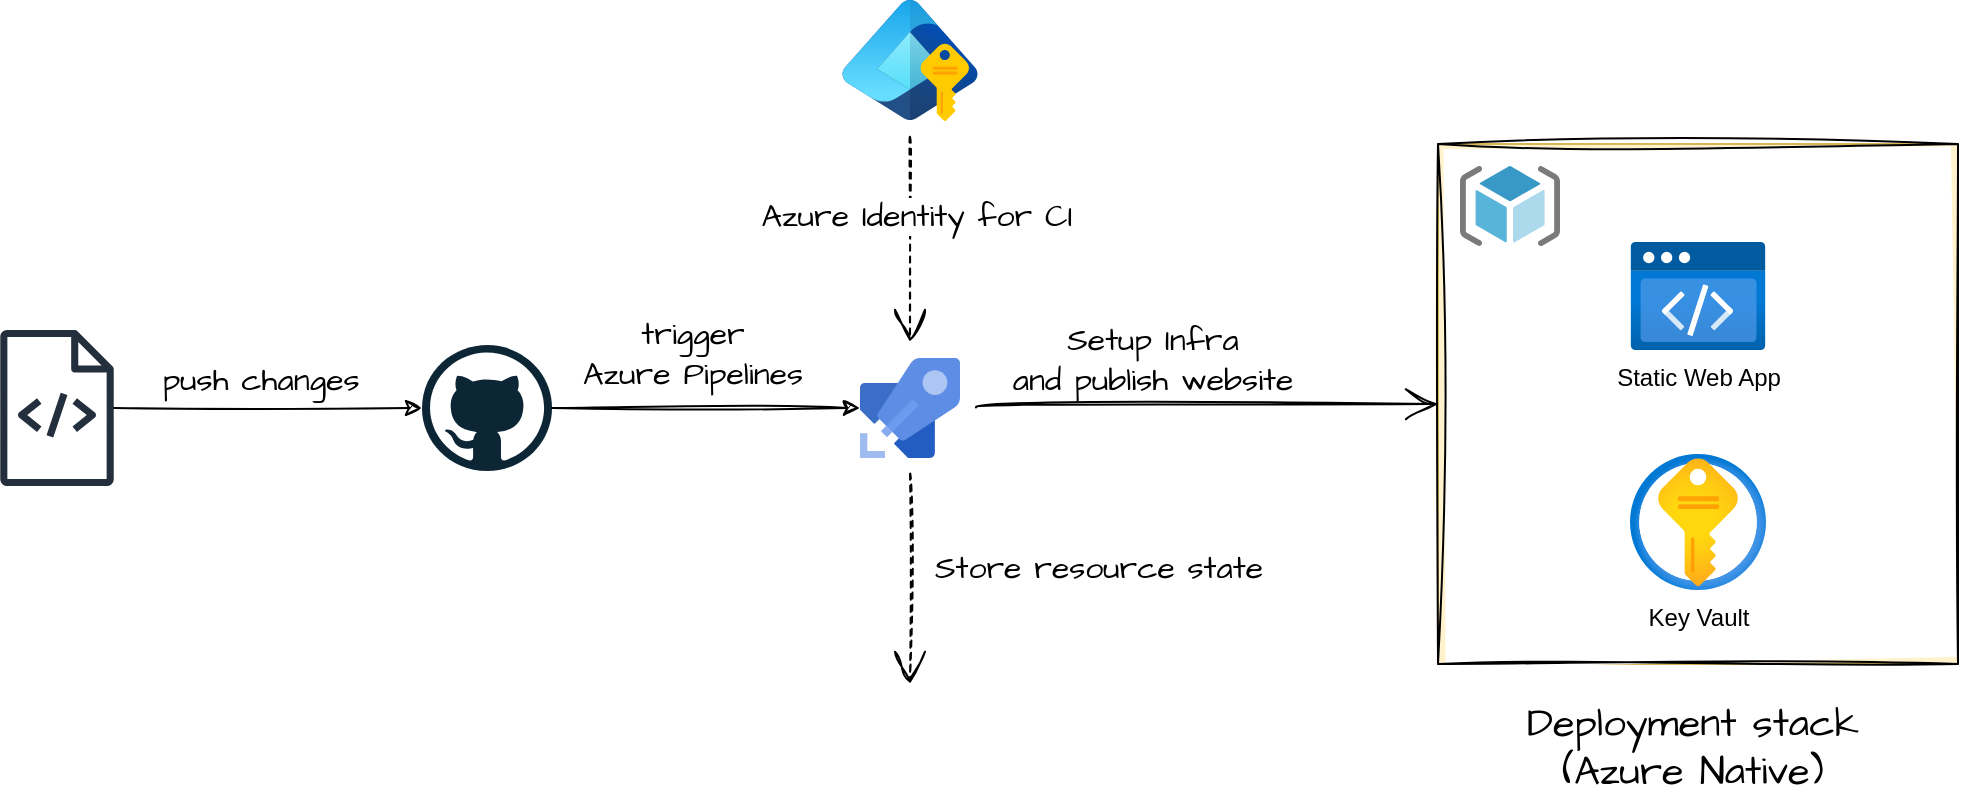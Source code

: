 <mxfile version="26.1.1">
  <diagram name="Page-1" id="BQQCYj6RR27ow1okEeid">
    <mxGraphModel dx="2286" dy="1095" grid="0" gridSize="10" guides="1" tooltips="1" connect="1" arrows="1" fold="1" page="0" pageScale="1" pageWidth="850" pageHeight="1100" math="0" shadow="0" adaptiveColors="auto">
      <root>
        <mxCell id="0" />
        <mxCell id="1" parent="0" />
        <mxCell id="LsDsEIxDd0EDCtjFqukM-2" style="edgeStyle=none;curved=1;rounded=0;sketch=1;hachureGap=4;jiggle=2;curveFitting=1;orthogonalLoop=1;jettySize=auto;html=1;fontFamily=Architects Daughter;fontSource=https%3A%2F%2Ffonts.googleapis.com%2Fcss%3Ffamily%3DArchitects%2BDaughter;fontSize=16;startSize=14;endArrow=open;endSize=14;sourcePerimeterSpacing=8;targetPerimeterSpacing=8;dashed=1;" edge="1" parent="1" source="uvcUBH-O4ucxrxiohWe9-2" target="LsDsEIxDd0EDCtjFqukM-1">
          <mxGeometry relative="1" as="geometry" />
        </mxCell>
        <mxCell id="LsDsEIxDd0EDCtjFqukM-13" value="Store resource state" style="edgeLabel;html=1;align=center;verticalAlign=middle;resizable=0;points=[];fontSize=16;sketch=1;hachureGap=4;jiggle=2;curveFitting=1;fontFamily=Architects Daughter;fontSource=https%3A%2F%2Ffonts.googleapis.com%2Fcss%3Ffamily%3DArchitects%2BDaughter;" vertex="1" connectable="0" parent="LsDsEIxDd0EDCtjFqukM-2">
          <mxGeometry x="-0.276" y="2" relative="1" as="geometry">
            <mxPoint x="92" y="9" as="offset" />
          </mxGeometry>
        </mxCell>
        <mxCell id="LsDsEIxDd0EDCtjFqukM-7" style="edgeStyle=none;curved=1;rounded=0;sketch=1;hachureGap=4;jiggle=2;curveFitting=1;orthogonalLoop=1;jettySize=auto;html=1;entryX=0;entryY=0.5;entryDx=0;entryDy=0;fontFamily=Architects Daughter;fontSource=https%3A%2F%2Ffonts.googleapis.com%2Fcss%3Ffamily%3DArchitects%2BDaughter;fontSize=16;startSize=14;endArrow=open;endSize=14;sourcePerimeterSpacing=8;targetPerimeterSpacing=8;" edge="1" parent="1" source="uvcUBH-O4ucxrxiohWe9-2" target="uvcUBH-O4ucxrxiohWe9-8">
          <mxGeometry relative="1" as="geometry" />
        </mxCell>
        <mxCell id="LsDsEIxDd0EDCtjFqukM-11" value="Setup Infra&lt;br&gt;and publish website" style="edgeLabel;html=1;align=center;verticalAlign=middle;resizable=0;points=[];fontSize=16;sketch=1;hachureGap=4;jiggle=2;curveFitting=1;fontFamily=Architects Daughter;fontSource=https%3A%2F%2Ffonts.googleapis.com%2Fcss%3Ffamily%3DArchitects%2BDaughter;" vertex="1" connectable="0" parent="LsDsEIxDd0EDCtjFqukM-7">
          <mxGeometry x="-0.213" y="1" relative="1" as="geometry">
            <mxPoint x="-3" y="-22" as="offset" />
          </mxGeometry>
        </mxCell>
        <mxCell id="uvcUBH-O4ucxrxiohWe9-2" value="" style="image;sketch=1;aspect=fixed;html=1;points=[];align=center;fontSize=12;image=img/lib/mscae/Azure_Pipelines.svg;curveFitting=1;jiggle=2;" parent="1" vertex="1">
          <mxGeometry x="400" y="210" width="50" height="50" as="geometry" />
        </mxCell>
        <mxCell id="uvcUBH-O4ucxrxiohWe9-4" value="" style="dashed=0;outlineConnect=0;html=1;align=center;labelPosition=center;verticalLabelPosition=bottom;verticalAlign=top;shape=mxgraph.weblogos.github;" parent="1" vertex="1">
          <mxGeometry x="181" y="203.5" width="65" height="63" as="geometry" />
        </mxCell>
        <mxCell id="uvcUBH-O4ucxrxiohWe9-6" value="" style="edgeStyle=orthogonalEdgeStyle;rounded=0;orthogonalLoop=1;jettySize=auto;html=1;sketch=1;curveFitting=1;jiggle=2;" parent="1" source="uvcUBH-O4ucxrxiohWe9-5" target="uvcUBH-O4ucxrxiohWe9-4" edge="1">
          <mxGeometry relative="1" as="geometry" />
        </mxCell>
        <mxCell id="LsDsEIxDd0EDCtjFqukM-4" value="push changes" style="edgeLabel;html=1;align=center;verticalAlign=middle;resizable=0;points=[];fontSize=16;sketch=1;hachureGap=4;jiggle=2;curveFitting=1;fontFamily=Architects Daughter;fontSource=https%3A%2F%2Ffonts.googleapis.com%2Fcss%3Ffamily%3DArchitects%2BDaughter;" vertex="1" connectable="0" parent="uvcUBH-O4ucxrxiohWe9-6">
          <mxGeometry x="-0.299" y="2" relative="1" as="geometry">
            <mxPoint x="19" y="-12" as="offset" />
          </mxGeometry>
        </mxCell>
        <mxCell id="uvcUBH-O4ucxrxiohWe9-5" value="" style="outlineConnect=0;fontColor=#232F3E;gradientColor=none;fillColor=#232F3D;strokeColor=none;dashed=0;verticalLabelPosition=bottom;verticalAlign=top;align=center;html=1;fontSize=12;fontStyle=0;aspect=fixed;pointerEvents=1;shape=mxgraph.aws4.source_code;shadow=0;" parent="1" vertex="1">
          <mxGeometry x="-30" y="196" width="57" height="78" as="geometry" />
        </mxCell>
        <mxCell id="uvcUBH-O4ucxrxiohWe9-7" style="edgeStyle=orthogonalEdgeStyle;rounded=0;orthogonalLoop=1;jettySize=auto;html=1;entryX=0;entryY=0.5;entryDx=0;entryDy=0;entryPerimeter=0;sketch=1;curveFitting=1;jiggle=2;" parent="1" source="uvcUBH-O4ucxrxiohWe9-4" target="uvcUBH-O4ucxrxiohWe9-2" edge="1">
          <mxGeometry relative="1" as="geometry" />
        </mxCell>
        <mxCell id="LsDsEIxDd0EDCtjFqukM-5" value="trigger&lt;br&gt;Azure Pipelines" style="edgeLabel;html=1;align=center;verticalAlign=middle;resizable=0;points=[];fontSize=16;sketch=1;hachureGap=4;jiggle=2;curveFitting=1;fontFamily=Architects Daughter;fontSource=https%3A%2F%2Ffonts.googleapis.com%2Fcss%3Ffamily%3DArchitects%2BDaughter;" vertex="1" connectable="0" parent="uvcUBH-O4ucxrxiohWe9-7">
          <mxGeometry x="-0.23" y="3" relative="1" as="geometry">
            <mxPoint x="10" y="-24" as="offset" />
          </mxGeometry>
        </mxCell>
        <mxCell id="LsDsEIxDd0EDCtjFqukM-1" value="" style="shape=image;verticalLabelPosition=bottom;labelBackgroundColor=default;verticalAlign=top;aspect=fixed;imageAspect=0;image=https://www.pulumi.com/logos/brand/logo-on-white.svg;" vertex="1" parent="1">
          <mxGeometry x="327.5" y="381" width="195" height="48.63" as="geometry" />
        </mxCell>
        <mxCell id="LsDsEIxDd0EDCtjFqukM-17" style="edgeStyle=none;curved=1;rounded=0;sketch=1;hachureGap=4;jiggle=2;curveFitting=1;orthogonalLoop=1;jettySize=auto;html=1;fontFamily=Architects Daughter;fontSource=https%3A%2F%2Ffonts.googleapis.com%2Fcss%3Ffamily%3DArchitects%2BDaughter;fontSize=16;startSize=14;endArrow=open;endSize=14;sourcePerimeterSpacing=8;targetPerimeterSpacing=8;dashed=1;" edge="1" parent="1" source="LsDsEIxDd0EDCtjFqukM-14" target="uvcUBH-O4ucxrxiohWe9-2">
          <mxGeometry relative="1" as="geometry" />
        </mxCell>
        <mxCell id="LsDsEIxDd0EDCtjFqukM-18" value="Azure Identity for CI" style="edgeLabel;html=1;align=center;verticalAlign=middle;resizable=0;points=[];fontSize=16;sketch=1;hachureGap=4;jiggle=2;curveFitting=1;fontFamily=Architects Daughter;fontSource=https%3A%2F%2Ffonts.googleapis.com%2Fcss%3Ffamily%3DArchitects%2BDaughter;" vertex="1" connectable="0" parent="LsDsEIxDd0EDCtjFqukM-17">
          <mxGeometry x="-0.229" y="3" relative="1" as="geometry">
            <mxPoint as="offset" />
          </mxGeometry>
        </mxCell>
        <mxCell id="LsDsEIxDd0EDCtjFqukM-14" value="" style="image;aspect=fixed;html=1;points=[];align=center;fontSize=12;image=img/lib/azure2/identity/Entra_Managed_Identities.svg;sketch=1;hachureGap=4;jiggle=2;curveFitting=1;fontFamily=Architects Daughter;fontSource=https%3A%2F%2Ffonts.googleapis.com%2Fcss%3Ffamily%3DArchitects%2BDaughter;" vertex="1" parent="1">
          <mxGeometry x="391" y="31" width="68" height="60.44" as="geometry" />
        </mxCell>
        <mxCell id="LsDsEIxDd0EDCtjFqukM-20" value="" style="group" vertex="1" connectable="0" parent="1">
          <mxGeometry x="689" y="103" width="260" height="331" as="geometry" />
        </mxCell>
        <mxCell id="LsDsEIxDd0EDCtjFqukM-6" value="" style="group;fillColor=#fff2cc;strokeColor=#d6b656;" vertex="1" connectable="0" parent="LsDsEIxDd0EDCtjFqukM-20">
          <mxGeometry width="260" height="260" as="geometry" />
        </mxCell>
        <mxCell id="uvcUBH-O4ucxrxiohWe9-8" value="" style="rounded=0;whiteSpace=wrap;html=1;sketch=1;curveFitting=1;jiggle=2;" parent="LsDsEIxDd0EDCtjFqukM-6" vertex="1">
          <mxGeometry width="260" height="260" as="geometry" />
        </mxCell>
        <mxCell id="uvcUBH-O4ucxrxiohWe9-1" value="Static Web App" style="image;aspect=fixed;html=1;points=[];align=center;fontSize=12;image=img/lib/azure2/preview/Static_Apps.svg;sketch=1;curveFitting=1;jiggle=2;" parent="LsDsEIxDd0EDCtjFqukM-6" vertex="1">
          <mxGeometry x="96" y="49" width="68" height="54" as="geometry" />
        </mxCell>
        <mxCell id="uvcUBH-O4ucxrxiohWe9-3" value="Key Vault" style="image;aspect=fixed;html=1;points=[];align=center;fontSize=12;image=img/lib/azure2/security/Key_Vaults.svg;sketch=1;curveFitting=1;jiggle=2;" parent="LsDsEIxDd0EDCtjFqukM-6" vertex="1">
          <mxGeometry x="96" y="155" width="68" height="68" as="geometry" />
        </mxCell>
        <mxCell id="LsDsEIxDd0EDCtjFqukM-21" value="" style="image;sketch=0;aspect=fixed;html=1;points=[];align=center;fontSize=12;image=img/lib/mscae/ResourceGroup.svg;hachureGap=4;jiggle=2;curveFitting=1;fontFamily=Architects Daughter;fontSource=https%3A%2F%2Ffonts.googleapis.com%2Fcss%3Ffamily%3DArchitects%2BDaughter;" vertex="1" parent="LsDsEIxDd0EDCtjFqukM-6">
          <mxGeometry x="11" y="11" width="50" height="40" as="geometry" />
        </mxCell>
        <mxCell id="LsDsEIxDd0EDCtjFqukM-19" value="Deployment stack&lt;br&gt;(Azure Native)" style="text;html=1;align=center;verticalAlign=middle;resizable=0;points=[];autosize=1;strokeColor=none;fillColor=none;fontSize=20;fontFamily=Architects Daughter;fontSource=https%3A%2F%2Ffonts.googleapis.com%2Fcss%3Ffamily%3DArchitects%2BDaughter;" vertex="1" parent="LsDsEIxDd0EDCtjFqukM-20">
          <mxGeometry x="34.5" y="271" width="184" height="60" as="geometry" />
        </mxCell>
      </root>
    </mxGraphModel>
  </diagram>
</mxfile>
